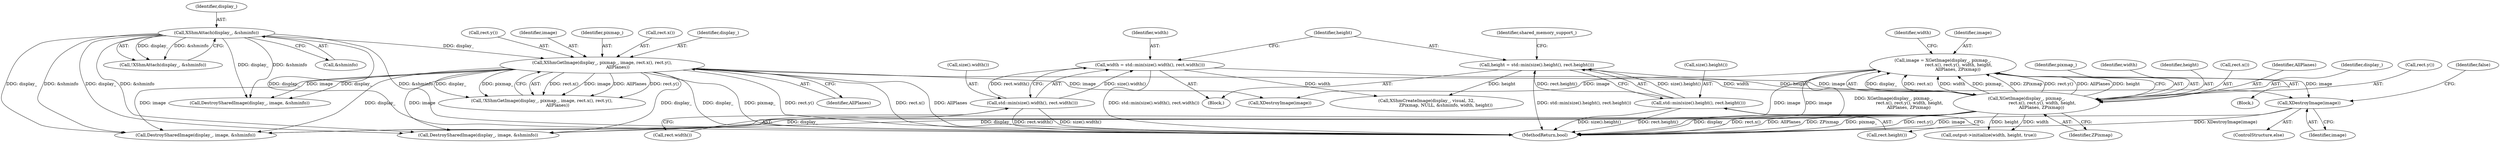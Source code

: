 digraph "0_Chrome_0bd1a6ddb5fb23dfea3e72d60e5e8df4cf5826bc@pointer" {
"1000295" [label="(Call,XDestroyImage(image))"];
"1000261" [label="(Call,image = XGetImage(display_, pixmap_,\n                       rect.x(), rect.y(), width, height,\n                      AllPlanes, ZPixmap))"];
"1000263" [label="(Call,XGetImage(display_, pixmap_,\n                       rect.x(), rect.y(), width, height,\n                      AllPlanes, ZPixmap))"];
"1000117" [label="(Call,width = std::min(size().width(), rect.width()))"];
"1000119" [label="(Call,std::min(size().width(), rect.width()))"];
"1000123" [label="(Call,height = std::min(size().height(), rect.height()))"];
"1000125" [label="(Call,std::min(size().height(), rect.height()))"];
"1000244" [label="(Call,XShmGetImage(display_, pixmap_, image, rect.x(), rect.y(),\n                       AllPlanes))"];
"1000239" [label="(Call,XShmAttach(display_, &shminfo))"];
"1000120" [label="(Call,size().width())"];
"1000238" [label="(Call,!XShmAttach(display_, &shminfo))"];
"1000124" [label="(Identifier,height)"];
"1000261" [label="(Call,image = XGetImage(display_, pixmap_,\n                       rect.x(), rect.y(), width, height,\n                      AllPlanes, ZPixmap))"];
"1000265" [label="(Identifier,pixmap_)"];
"1000250" [label="(Identifier,AllPlanes)"];
"1000252" [label="(Call,DestroySharedImage(display_, image, &shminfo))"];
"1000289" [label="(Call,DestroySharedImage(display_, image, &shminfo))"];
"1000149" [label="(Call,XShmCreateImage(display_, visual, 32,\n                            ZPixmap, NULL, &shminfo, width, height))"];
"1000121" [label="(Call,rect.width())"];
"1000126" [label="(Call,size().height())"];
"1000268" [label="(Identifier,width)"];
"1000295" [label="(Call,XDestroyImage(image))"];
"1000294" [label="(ControlStructure,else)"];
"1000127" [label="(Call,rect.height())"];
"1000241" [label="(Call,&shminfo)"];
"1000276" [label="(Identifier,width)"];
"1000118" [label="(Identifier,width)"];
"1000269" [label="(Identifier,height)"];
"1000119" [label="(Call,std::min(size().width(), rect.width()))"];
"1000243" [label="(Call,!XShmGetImage(display_, pixmap_, image, rect.x(), rect.y(),\n                       AllPlanes))"];
"1000296" [label="(Identifier,image)"];
"1000266" [label="(Call,rect.x())"];
"1000125" [label="(Call,std::min(size().height(), rect.height()))"];
"1000270" [label="(Identifier,AllPlanes)"];
"1000275" [label="(Call,output->initialize(width, height, true))"];
"1000264" [label="(Identifier,display_)"];
"1000262" [label="(Identifier,image)"];
"1000245" [label="(Identifier,display_)"];
"1000260" [label="(Block,)"];
"1000249" [label="(Call,rect.y())"];
"1000132" [label="(Identifier,shared_memory_support_)"];
"1000363" [label="(Call,DestroySharedImage(display_, image, &shminfo))"];
"1000104" [label="(Block,)"];
"1000378" [label="(MethodReturn,bool)"];
"1000247" [label="(Identifier,image)"];
"1000267" [label="(Call,rect.y())"];
"1000123" [label="(Call,height = std::min(size().height(), rect.height()))"];
"1000263" [label="(Call,XGetImage(display_, pixmap_,\n                       rect.x(), rect.y(), width, height,\n                      AllPlanes, ZPixmap))"];
"1000298" [label="(Identifier,false)"];
"1000271" [label="(Identifier,ZPixmap)"];
"1000246" [label="(Identifier,pixmap_)"];
"1000240" [label="(Identifier,display_)"];
"1000369" [label="(Call,XDestroyImage(image))"];
"1000244" [label="(Call,XShmGetImage(display_, pixmap_, image, rect.x(), rect.y(),\n                       AllPlanes))"];
"1000239" [label="(Call,XShmAttach(display_, &shminfo))"];
"1000117" [label="(Call,width = std::min(size().width(), rect.width()))"];
"1000248" [label="(Call,rect.x())"];
"1000295" -> "1000294"  [label="AST: "];
"1000295" -> "1000296"  [label="CFG: "];
"1000296" -> "1000295"  [label="AST: "];
"1000298" -> "1000295"  [label="CFG: "];
"1000295" -> "1000378"  [label="DDG: image"];
"1000295" -> "1000378"  [label="DDG: XDestroyImage(image)"];
"1000261" -> "1000295"  [label="DDG: image"];
"1000244" -> "1000295"  [label="DDG: image"];
"1000261" -> "1000260"  [label="AST: "];
"1000261" -> "1000263"  [label="CFG: "];
"1000262" -> "1000261"  [label="AST: "];
"1000263" -> "1000261"  [label="AST: "];
"1000276" -> "1000261"  [label="CFG: "];
"1000261" -> "1000378"  [label="DDG: XGetImage(display_, pixmap_,\n                       rect.x(), rect.y(), width, height,\n                      AllPlanes, ZPixmap)"];
"1000263" -> "1000261"  [label="DDG: display_"];
"1000263" -> "1000261"  [label="DDG: rect.x()"];
"1000263" -> "1000261"  [label="DDG: width"];
"1000263" -> "1000261"  [label="DDG: pixmap_"];
"1000263" -> "1000261"  [label="DDG: ZPixmap"];
"1000263" -> "1000261"  [label="DDG: rect.y()"];
"1000263" -> "1000261"  [label="DDG: AllPlanes"];
"1000263" -> "1000261"  [label="DDG: height"];
"1000261" -> "1000289"  [label="DDG: image"];
"1000261" -> "1000363"  [label="DDG: image"];
"1000261" -> "1000369"  [label="DDG: image"];
"1000263" -> "1000271"  [label="CFG: "];
"1000264" -> "1000263"  [label="AST: "];
"1000265" -> "1000263"  [label="AST: "];
"1000266" -> "1000263"  [label="AST: "];
"1000267" -> "1000263"  [label="AST: "];
"1000268" -> "1000263"  [label="AST: "];
"1000269" -> "1000263"  [label="AST: "];
"1000270" -> "1000263"  [label="AST: "];
"1000271" -> "1000263"  [label="AST: "];
"1000263" -> "1000378"  [label="DDG: pixmap_"];
"1000263" -> "1000378"  [label="DDG: rect.y()"];
"1000263" -> "1000378"  [label="DDG: display_"];
"1000263" -> "1000378"  [label="DDG: rect.x()"];
"1000263" -> "1000378"  [label="DDG: AllPlanes"];
"1000263" -> "1000378"  [label="DDG: ZPixmap"];
"1000117" -> "1000263"  [label="DDG: width"];
"1000123" -> "1000263"  [label="DDG: height"];
"1000263" -> "1000275"  [label="DDG: width"];
"1000263" -> "1000275"  [label="DDG: height"];
"1000263" -> "1000289"  [label="DDG: display_"];
"1000263" -> "1000363"  [label="DDG: display_"];
"1000117" -> "1000104"  [label="AST: "];
"1000117" -> "1000119"  [label="CFG: "];
"1000118" -> "1000117"  [label="AST: "];
"1000119" -> "1000117"  [label="AST: "];
"1000124" -> "1000117"  [label="CFG: "];
"1000117" -> "1000378"  [label="DDG: std::min(size().width(), rect.width())"];
"1000119" -> "1000117"  [label="DDG: size().width()"];
"1000119" -> "1000117"  [label="DDG: rect.width()"];
"1000117" -> "1000149"  [label="DDG: width"];
"1000119" -> "1000121"  [label="CFG: "];
"1000120" -> "1000119"  [label="AST: "];
"1000121" -> "1000119"  [label="AST: "];
"1000119" -> "1000378"  [label="DDG: rect.width()"];
"1000119" -> "1000378"  [label="DDG: size().width()"];
"1000123" -> "1000104"  [label="AST: "];
"1000123" -> "1000125"  [label="CFG: "];
"1000124" -> "1000123"  [label="AST: "];
"1000125" -> "1000123"  [label="AST: "];
"1000132" -> "1000123"  [label="CFG: "];
"1000123" -> "1000378"  [label="DDG: std::min(size().height(), rect.height())"];
"1000125" -> "1000123"  [label="DDG: size().height()"];
"1000125" -> "1000123"  [label="DDG: rect.height()"];
"1000123" -> "1000149"  [label="DDG: height"];
"1000125" -> "1000127"  [label="CFG: "];
"1000126" -> "1000125"  [label="AST: "];
"1000127" -> "1000125"  [label="AST: "];
"1000125" -> "1000378"  [label="DDG: size().height()"];
"1000125" -> "1000378"  [label="DDG: rect.height()"];
"1000244" -> "1000243"  [label="AST: "];
"1000244" -> "1000250"  [label="CFG: "];
"1000245" -> "1000244"  [label="AST: "];
"1000246" -> "1000244"  [label="AST: "];
"1000247" -> "1000244"  [label="AST: "];
"1000248" -> "1000244"  [label="AST: "];
"1000249" -> "1000244"  [label="AST: "];
"1000250" -> "1000244"  [label="AST: "];
"1000243" -> "1000244"  [label="CFG: "];
"1000244" -> "1000378"  [label="DDG: rect.x()"];
"1000244" -> "1000378"  [label="DDG: AllPlanes"];
"1000244" -> "1000378"  [label="DDG: display_"];
"1000244" -> "1000378"  [label="DDG: pixmap_"];
"1000244" -> "1000378"  [label="DDG: rect.y()"];
"1000244" -> "1000243"  [label="DDG: rect.x()"];
"1000244" -> "1000243"  [label="DDG: image"];
"1000244" -> "1000243"  [label="DDG: AllPlanes"];
"1000244" -> "1000243"  [label="DDG: rect.y()"];
"1000244" -> "1000243"  [label="DDG: display_"];
"1000244" -> "1000243"  [label="DDG: pixmap_"];
"1000239" -> "1000244"  [label="DDG: display_"];
"1000244" -> "1000252"  [label="DDG: display_"];
"1000244" -> "1000252"  [label="DDG: image"];
"1000244" -> "1000289"  [label="DDG: display_"];
"1000244" -> "1000289"  [label="DDG: image"];
"1000244" -> "1000363"  [label="DDG: display_"];
"1000244" -> "1000363"  [label="DDG: image"];
"1000244" -> "1000369"  [label="DDG: image"];
"1000239" -> "1000238"  [label="AST: "];
"1000239" -> "1000241"  [label="CFG: "];
"1000240" -> "1000239"  [label="AST: "];
"1000241" -> "1000239"  [label="AST: "];
"1000238" -> "1000239"  [label="CFG: "];
"1000239" -> "1000378"  [label="DDG: display_"];
"1000239" -> "1000378"  [label="DDG: &shminfo"];
"1000239" -> "1000238"  [label="DDG: display_"];
"1000239" -> "1000238"  [label="DDG: &shminfo"];
"1000239" -> "1000252"  [label="DDG: display_"];
"1000239" -> "1000252"  [label="DDG: &shminfo"];
"1000239" -> "1000289"  [label="DDG: display_"];
"1000239" -> "1000289"  [label="DDG: &shminfo"];
"1000239" -> "1000363"  [label="DDG: display_"];
"1000239" -> "1000363"  [label="DDG: &shminfo"];
}
